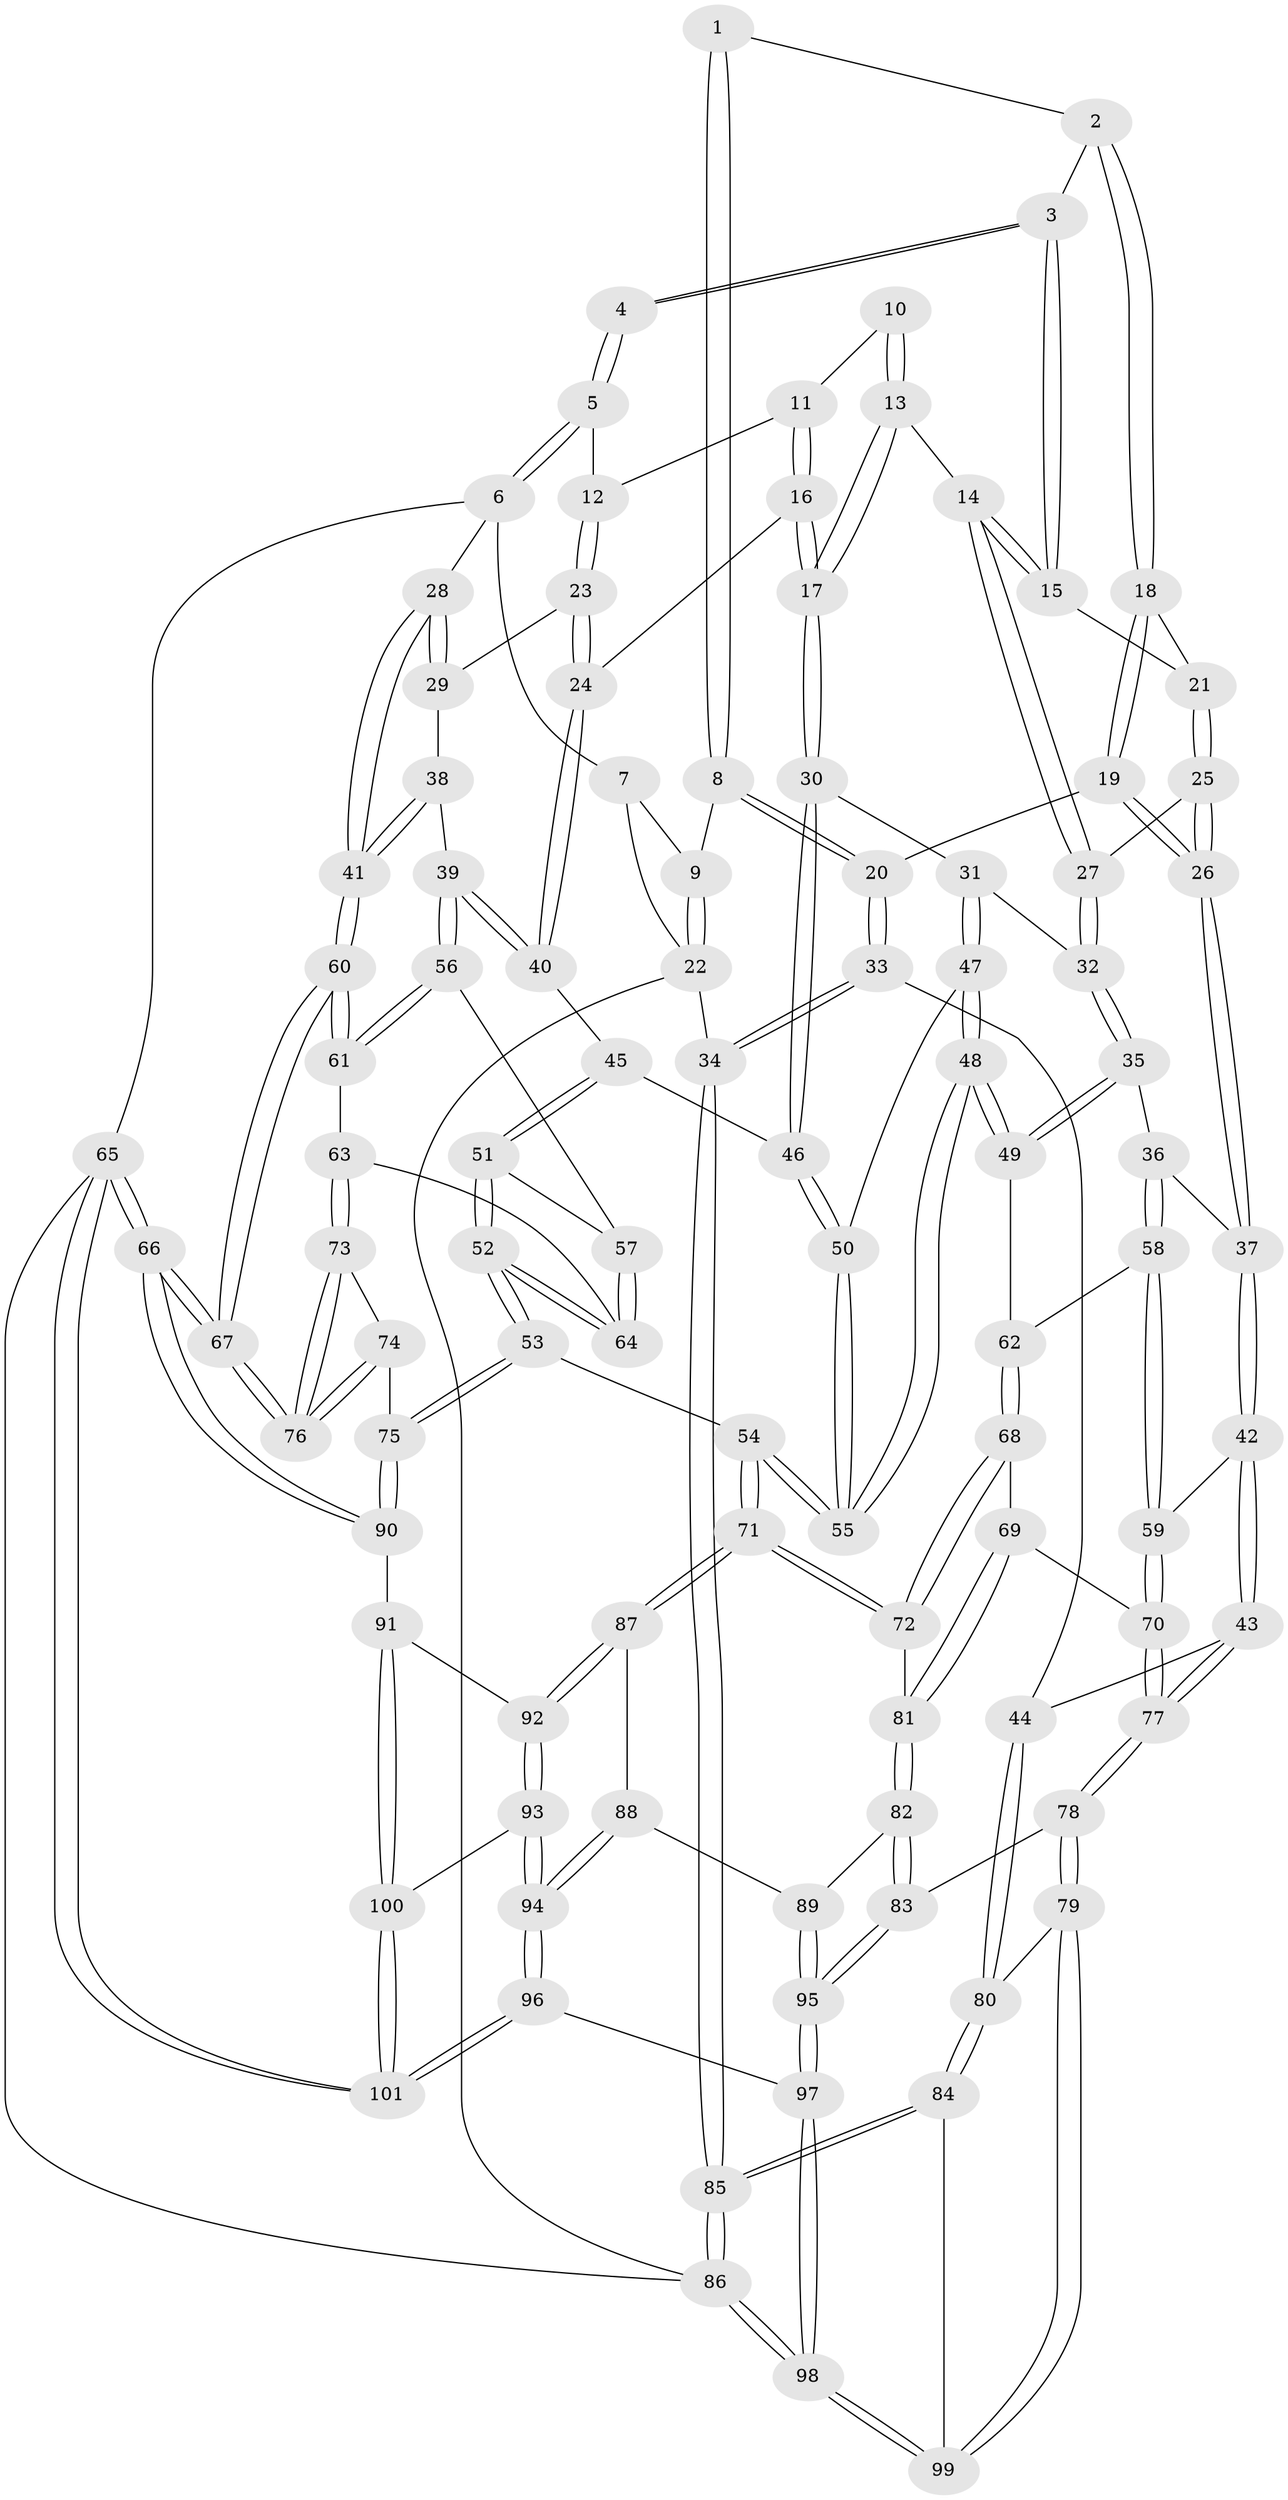 // Generated by graph-tools (version 1.1) at 2025/17/03/09/25 04:17:20]
// undirected, 101 vertices, 249 edges
graph export_dot {
graph [start="1"]
  node [color=gray90,style=filled];
  1 [pos="+0.2873581462815346+0"];
  2 [pos="+0.35798270836928564+0"];
  3 [pos="+0.4220445475885147+0"];
  4 [pos="+0.5084455037190109+0"];
  5 [pos="+1+0"];
  6 [pos="+1+0"];
  7 [pos="+0.17995268904460104+0"];
  8 [pos="+0.1240752364646192+0.2339293691617254"];
  9 [pos="+0.061638310799804134+0.15111871778058764"];
  10 [pos="+0.550549737846916+0"];
  11 [pos="+0.6707801361820389+0.12133373632230708"];
  12 [pos="+0.8562173064290434+0.11677244363362915"];
  13 [pos="+0.5776740175180075+0.15670546626052764"];
  14 [pos="+0.47498220579816197+0.24964183913275942"];
  15 [pos="+0.45490261420680306+0.17454435445916516"];
  16 [pos="+0.6726930233055317+0.29961818653713324"];
  17 [pos="+0.6542730689421501+0.3038356193550331"];
  18 [pos="+0.2878488902314835+0.16816785466519088"];
  19 [pos="+0.14791624809480536+0.2866346694145125"];
  20 [pos="+0.14482583832374413+0.28660992129880836"];
  21 [pos="+0.33407308413133435+0.22691574999320432"];
  22 [pos="+0+0.1476043628696707"];
  23 [pos="+0.8234188671481751+0.21578136927369082"];
  24 [pos="+0.7012874916550518+0.30224636187928944"];
  25 [pos="+0.3539775553744551+0.2658608638941593"];
  26 [pos="+0.2849409160005326+0.3710808142636092"];
  27 [pos="+0.47744141777002574+0.2743178406829158"];
  28 [pos="+1+0.2081679671609445"];
  29 [pos="+0.9116041049785517+0.3057066202342556"];
  30 [pos="+0.6370073215734753+0.313431656587456"];
  31 [pos="+0.5695282926043947+0.33909852067730956"];
  32 [pos="+0.5210736087211784+0.33641226555823844"];
  33 [pos="+0+0.4939031019011955"];
  34 [pos="+0+0.4962954066834425"];
  35 [pos="+0.4087764205669508+0.449955860996323"];
  36 [pos="+0.33988350174256043+0.4369127898205452"];
  37 [pos="+0.31560711598931185+0.42526301169714775"];
  38 [pos="+0.9030252377390341+0.36311812620627415"];
  39 [pos="+0.8444684585620792+0.4510347931926326"];
  40 [pos="+0.7705898479309566+0.39677713034089596"];
  41 [pos="+1+0.46181061114033173"];
  42 [pos="+0.11304976257193833+0.5703721393862996"];
  43 [pos="+0.07864135831781971+0.5735368990685878"];
  44 [pos="+0.07422275304945646+0.573208012521883"];
  45 [pos="+0.691435085282823+0.48574229392709584"];
  46 [pos="+0.6790600492122383+0.48245971649397046"];
  47 [pos="+0.5919962693584943+0.4516234877501225"];
  48 [pos="+0.4659549155463442+0.5790861771801941"];
  49 [pos="+0.46007524859422355+0.5756041307446005"];
  50 [pos="+0.6209222156736578+0.4991778247767361"];
  51 [pos="+0.7395357427377324+0.5618738146201552"];
  52 [pos="+0.6923538666249298+0.6389103585698788"];
  53 [pos="+0.6324948559404809+0.6960775111291543"];
  54 [pos="+0.5937354659685341+0.6867670004285747"];
  55 [pos="+0.5927831537486831+0.6853218824726852"];
  56 [pos="+0.8493229818385477+0.46599097305614434"];
  57 [pos="+0.7888924498526909+0.5318144310495923"];
  58 [pos="+0.28900259196698025+0.6016102986992358"];
  59 [pos="+0.25838547927386646+0.6236770167509381"];
  60 [pos="+1+0.5605672991609207"];
  61 [pos="+0.9784936053550263+0.5475762080083509"];
  62 [pos="+0.4379402186240024+0.5884018697313991"];
  63 [pos="+0.8756288035213662+0.6456925454407954"];
  64 [pos="+0.8488771547255423+0.6345262630443842"];
  65 [pos="+1+1"];
  66 [pos="+1+1"];
  67 [pos="+1+1"];
  68 [pos="+0.36604168658430514+0.6757527355854749"];
  69 [pos="+0.3106622827980889+0.7003442369230901"];
  70 [pos="+0.29746146034903426+0.701435931622659"];
  71 [pos="+0.514310674499244+0.7652942407213368"];
  72 [pos="+0.44520060555519364+0.7580134170505961"];
  73 [pos="+0.8681199701672665+0.7121505698913502"];
  74 [pos="+0.7535286991673265+0.7579257919680582"];
  75 [pos="+0.6979071598468385+0.7678017825190101"];
  76 [pos="+1+1"];
  77 [pos="+0.2547604978502623+0.7923170425820614"];
  78 [pos="+0.24701369312870022+0.8493209466795063"];
  79 [pos="+0.21632288391020976+0.8593771585093953"];
  80 [pos="+0.10981089399269411+0.7813471625886819"];
  81 [pos="+0.40110997532977843+0.7663760188802942"];
  82 [pos="+0.28896900994149394+0.8595341471864059"];
  83 [pos="+0.2515759068390529+0.8513340718625544"];
  84 [pos="+0+0.8873166364906627"];
  85 [pos="+0+0.9292057613088333"];
  86 [pos="+0+1"];
  87 [pos="+0.49211423224600614+0.8435478893235369"];
  88 [pos="+0.36096288352203715+0.8921674962891617"];
  89 [pos="+0.3294654356968501+0.8831330096984462"];
  90 [pos="+0.717205642758829+0.8766227263595973"];
  91 [pos="+0.6837127160452351+0.9352777944961093"];
  92 [pos="+0.5178187144700922+0.9105271801289123"];
  93 [pos="+0.49247290440366365+0.9864526234902429"];
  94 [pos="+0.4586896605655533+1"];
  95 [pos="+0.32553732802195146+1"];
  96 [pos="+0.4510299755543226+1"];
  97 [pos="+0.3290710978317346+1"];
  98 [pos="+0.08758709881503539+1"];
  99 [pos="+0.17523140701052647+0.9105767063920359"];
  100 [pos="+0.6813751711750793+0.9690220569702316"];
  101 [pos="+0.684895852323168+1"];
  1 -- 2;
  1 -- 8;
  1 -- 8;
  2 -- 3;
  2 -- 18;
  2 -- 18;
  3 -- 4;
  3 -- 4;
  3 -- 15;
  3 -- 15;
  4 -- 5;
  4 -- 5;
  5 -- 6;
  5 -- 6;
  5 -- 12;
  6 -- 7;
  6 -- 28;
  6 -- 65;
  7 -- 9;
  7 -- 22;
  8 -- 9;
  8 -- 20;
  8 -- 20;
  9 -- 22;
  9 -- 22;
  10 -- 11;
  10 -- 13;
  10 -- 13;
  11 -- 12;
  11 -- 16;
  11 -- 16;
  12 -- 23;
  12 -- 23;
  13 -- 14;
  13 -- 17;
  13 -- 17;
  14 -- 15;
  14 -- 15;
  14 -- 27;
  14 -- 27;
  15 -- 21;
  16 -- 17;
  16 -- 17;
  16 -- 24;
  17 -- 30;
  17 -- 30;
  18 -- 19;
  18 -- 19;
  18 -- 21;
  19 -- 20;
  19 -- 26;
  19 -- 26;
  20 -- 33;
  20 -- 33;
  21 -- 25;
  21 -- 25;
  22 -- 34;
  22 -- 86;
  23 -- 24;
  23 -- 24;
  23 -- 29;
  24 -- 40;
  24 -- 40;
  25 -- 26;
  25 -- 26;
  25 -- 27;
  26 -- 37;
  26 -- 37;
  27 -- 32;
  27 -- 32;
  28 -- 29;
  28 -- 29;
  28 -- 41;
  28 -- 41;
  29 -- 38;
  30 -- 31;
  30 -- 46;
  30 -- 46;
  31 -- 32;
  31 -- 47;
  31 -- 47;
  32 -- 35;
  32 -- 35;
  33 -- 34;
  33 -- 34;
  33 -- 44;
  34 -- 85;
  34 -- 85;
  35 -- 36;
  35 -- 49;
  35 -- 49;
  36 -- 37;
  36 -- 58;
  36 -- 58;
  37 -- 42;
  37 -- 42;
  38 -- 39;
  38 -- 41;
  38 -- 41;
  39 -- 40;
  39 -- 40;
  39 -- 56;
  39 -- 56;
  40 -- 45;
  41 -- 60;
  41 -- 60;
  42 -- 43;
  42 -- 43;
  42 -- 59;
  43 -- 44;
  43 -- 77;
  43 -- 77;
  44 -- 80;
  44 -- 80;
  45 -- 46;
  45 -- 51;
  45 -- 51;
  46 -- 50;
  46 -- 50;
  47 -- 48;
  47 -- 48;
  47 -- 50;
  48 -- 49;
  48 -- 49;
  48 -- 55;
  48 -- 55;
  49 -- 62;
  50 -- 55;
  50 -- 55;
  51 -- 52;
  51 -- 52;
  51 -- 57;
  52 -- 53;
  52 -- 53;
  52 -- 64;
  52 -- 64;
  53 -- 54;
  53 -- 75;
  53 -- 75;
  54 -- 55;
  54 -- 55;
  54 -- 71;
  54 -- 71;
  56 -- 57;
  56 -- 61;
  56 -- 61;
  57 -- 64;
  57 -- 64;
  58 -- 59;
  58 -- 59;
  58 -- 62;
  59 -- 70;
  59 -- 70;
  60 -- 61;
  60 -- 61;
  60 -- 67;
  60 -- 67;
  61 -- 63;
  62 -- 68;
  62 -- 68;
  63 -- 64;
  63 -- 73;
  63 -- 73;
  65 -- 66;
  65 -- 66;
  65 -- 101;
  65 -- 101;
  65 -- 86;
  66 -- 67;
  66 -- 67;
  66 -- 90;
  66 -- 90;
  67 -- 76;
  67 -- 76;
  68 -- 69;
  68 -- 72;
  68 -- 72;
  69 -- 70;
  69 -- 81;
  69 -- 81;
  70 -- 77;
  70 -- 77;
  71 -- 72;
  71 -- 72;
  71 -- 87;
  71 -- 87;
  72 -- 81;
  73 -- 74;
  73 -- 76;
  73 -- 76;
  74 -- 75;
  74 -- 76;
  74 -- 76;
  75 -- 90;
  75 -- 90;
  77 -- 78;
  77 -- 78;
  78 -- 79;
  78 -- 79;
  78 -- 83;
  79 -- 80;
  79 -- 99;
  79 -- 99;
  80 -- 84;
  80 -- 84;
  81 -- 82;
  81 -- 82;
  82 -- 83;
  82 -- 83;
  82 -- 89;
  83 -- 95;
  83 -- 95;
  84 -- 85;
  84 -- 85;
  84 -- 99;
  85 -- 86;
  85 -- 86;
  86 -- 98;
  86 -- 98;
  87 -- 88;
  87 -- 92;
  87 -- 92;
  88 -- 89;
  88 -- 94;
  88 -- 94;
  89 -- 95;
  89 -- 95;
  90 -- 91;
  91 -- 92;
  91 -- 100;
  91 -- 100;
  92 -- 93;
  92 -- 93;
  93 -- 94;
  93 -- 94;
  93 -- 100;
  94 -- 96;
  94 -- 96;
  95 -- 97;
  95 -- 97;
  96 -- 97;
  96 -- 101;
  96 -- 101;
  97 -- 98;
  97 -- 98;
  98 -- 99;
  98 -- 99;
  100 -- 101;
  100 -- 101;
}
